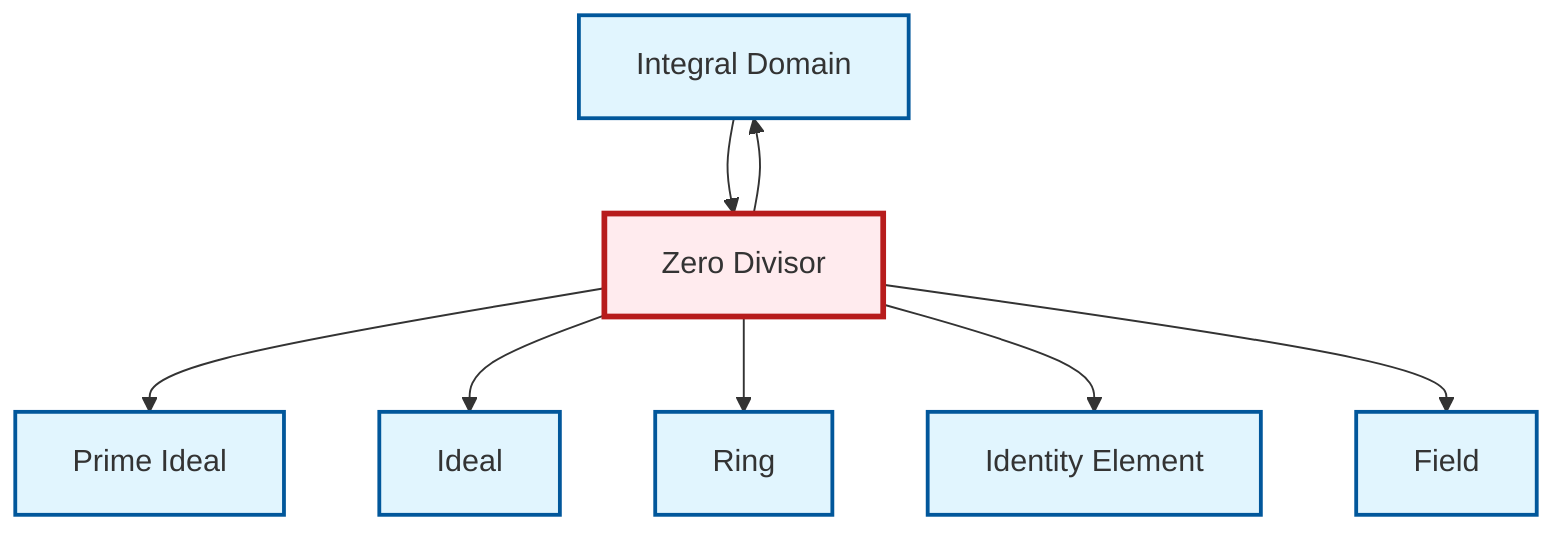 graph TD
    classDef definition fill:#e1f5fe,stroke:#01579b,stroke-width:2px
    classDef theorem fill:#f3e5f5,stroke:#4a148c,stroke-width:2px
    classDef axiom fill:#fff3e0,stroke:#e65100,stroke-width:2px
    classDef example fill:#e8f5e9,stroke:#1b5e20,stroke-width:2px
    classDef current fill:#ffebee,stroke:#b71c1c,stroke-width:3px
    def-ring["Ring"]:::definition
    def-prime-ideal["Prime Ideal"]:::definition
    def-ideal["Ideal"]:::definition
    def-integral-domain["Integral Domain"]:::definition
    def-field["Field"]:::definition
    def-identity-element["Identity Element"]:::definition
    def-zero-divisor["Zero Divisor"]:::definition
    def-zero-divisor --> def-prime-ideal
    def-zero-divisor --> def-ideal
    def-zero-divisor --> def-integral-domain
    def-zero-divisor --> def-ring
    def-zero-divisor --> def-identity-element
    def-integral-domain --> def-zero-divisor
    def-zero-divisor --> def-field
    class def-zero-divisor current